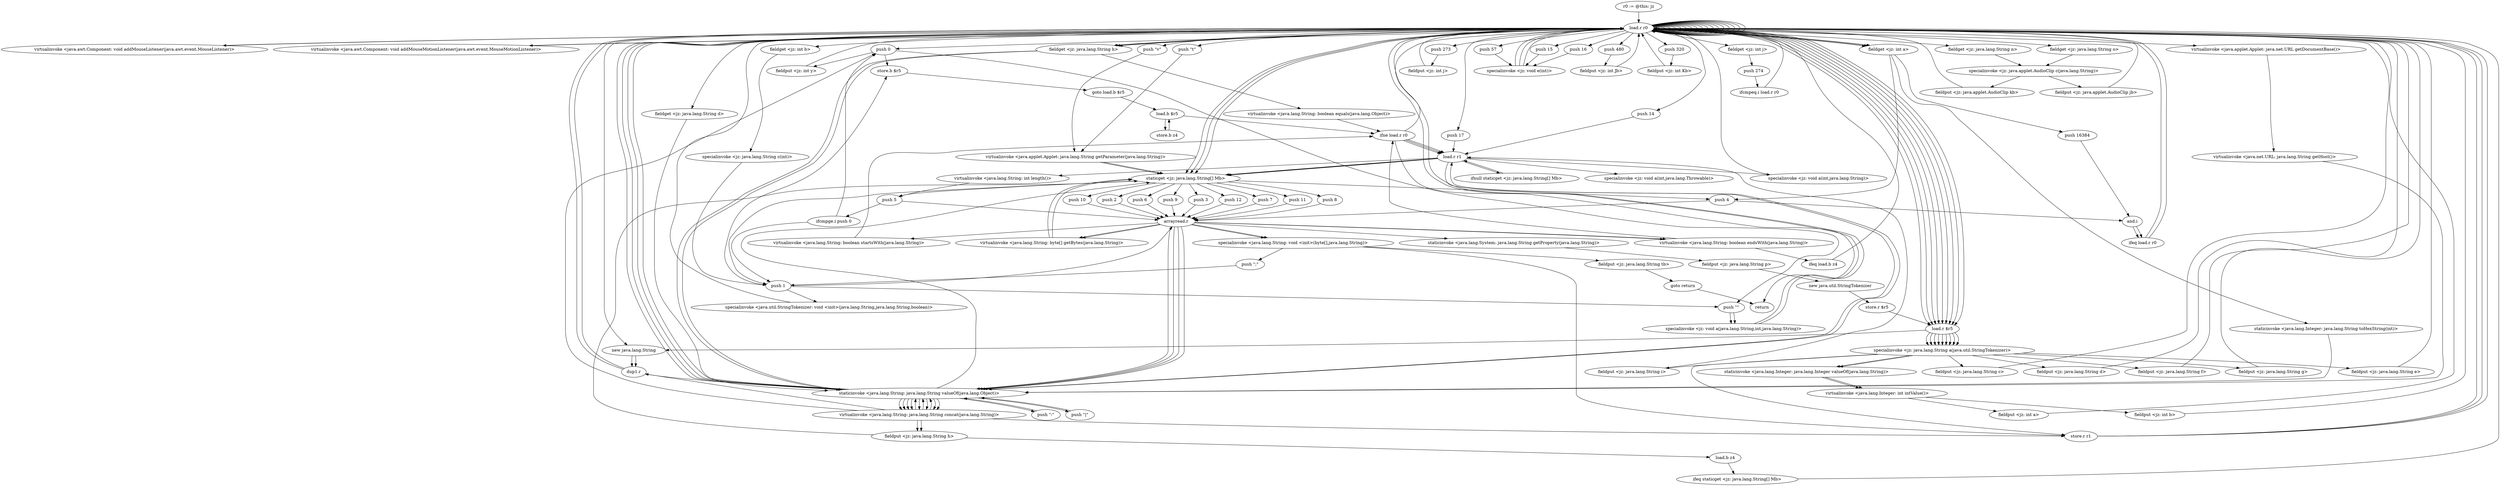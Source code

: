 digraph "" {
    "r0 := @this: jz"
    "load.r r0"
    "r0 := @this: jz"->"load.r r0";
    "load.r r0"->"load.r r0";
    "virtualinvoke <java.awt.Component: void addMouseListener(java.awt.event.MouseListener)>"
    "load.r r0"->"virtualinvoke <java.awt.Component: void addMouseListener(java.awt.event.MouseListener)>";
    "virtualinvoke <java.awt.Component: void addMouseListener(java.awt.event.MouseListener)>"->"load.r r0";
    "load.r r0"->"load.r r0";
    "virtualinvoke <java.awt.Component: void addMouseMotionListener(java.awt.event.MouseMotionListener)>"
    "load.r r0"->"virtualinvoke <java.awt.Component: void addMouseMotionListener(java.awt.event.MouseMotionListener)>";
    "virtualinvoke <java.awt.Component: void addMouseMotionListener(java.awt.event.MouseMotionListener)>"->"load.r r0";
    "push 0"
    "load.r r0"->"push 0";
    "fieldput <jz: int y>"
    "push 0"->"fieldput <jz: int y>";
    "fieldput <jz: int y>"->"load.r r0";
    "staticget <jz: java.lang.String[] Mb>"
    "load.r r0"->"staticget <jz: java.lang.String[] Mb>";
    "push 2"
    "staticget <jz: java.lang.String[] Mb>"->"push 2";
    "arrayread.r"
    "push 2"->"arrayread.r";
    "staticinvoke <java.lang.System: java.lang.String getProperty(java.lang.String)>"
    "arrayread.r"->"staticinvoke <java.lang.System: java.lang.String getProperty(java.lang.String)>";
    "fieldput <jz: java.lang.String p>"
    "staticinvoke <java.lang.System: java.lang.String getProperty(java.lang.String)>"->"fieldput <jz: java.lang.String p>";
    "new java.util.StringTokenizer"
    "fieldput <jz: java.lang.String p>"->"new java.util.StringTokenizer";
    "store.r $r5"
    "new java.util.StringTokenizer"->"store.r $r5";
    "load.r $r5"
    "store.r $r5"->"load.r $r5";
    "new java.lang.String"
    "load.r $r5"->"new java.lang.String";
    "dup1.r"
    "new java.lang.String"->"dup1.r";
    "dup1.r"->"load.r r0";
    "push \"v\""
    "load.r r0"->"push \"v\"";
    "virtualinvoke <java.applet.Applet: java.lang.String getParameter(java.lang.String)>"
    "push \"v\""->"virtualinvoke <java.applet.Applet: java.lang.String getParameter(java.lang.String)>";
    "virtualinvoke <java.applet.Applet: java.lang.String getParameter(java.lang.String)>"->"staticget <jz: java.lang.String[] Mb>";
    "push 8"
    "staticget <jz: java.lang.String[] Mb>"->"push 8";
    "push 8"->"arrayread.r";
    "virtualinvoke <java.lang.String: byte[] getBytes(java.lang.String)>"
    "arrayread.r"->"virtualinvoke <java.lang.String: byte[] getBytes(java.lang.String)>";
    "virtualinvoke <java.lang.String: byte[] getBytes(java.lang.String)>"->"staticget <jz: java.lang.String[] Mb>";
    "push 10"
    "staticget <jz: java.lang.String[] Mb>"->"push 10";
    "push 10"->"arrayread.r";
    "specialinvoke <java.lang.String: void <init>(byte[],java.lang.String)>"
    "arrayread.r"->"specialinvoke <java.lang.String: void <init>(byte[],java.lang.String)>";
    "push \";\""
    "specialinvoke <java.lang.String: void <init>(byte[],java.lang.String)>"->"push \";\"";
    "push 1"
    "push \";\""->"push 1";
    "specialinvoke <java.util.StringTokenizer: void <init>(java.lang.String,java.lang.String,boolean)>"
    "push 1"->"specialinvoke <java.util.StringTokenizer: void <init>(java.lang.String,java.lang.String,boolean)>";
    "specialinvoke <java.util.StringTokenizer: void <init>(java.lang.String,java.lang.String,boolean)>"->"load.r r0";
    "load.r r0"->"load.r r0";
    "load.r r0"->"load.r $r5";
    "specialinvoke <jz: java.lang.String a(java.util.StringTokenizer)>"
    "load.r $r5"->"specialinvoke <jz: java.lang.String a(java.util.StringTokenizer)>";
    "staticinvoke <java.lang.Integer: java.lang.Integer valueOf(java.lang.String)>"
    "specialinvoke <jz: java.lang.String a(java.util.StringTokenizer)>"->"staticinvoke <java.lang.Integer: java.lang.Integer valueOf(java.lang.String)>";
    "virtualinvoke <java.lang.Integer: int intValue()>"
    "staticinvoke <java.lang.Integer: java.lang.Integer valueOf(java.lang.String)>"->"virtualinvoke <java.lang.Integer: int intValue()>";
    "fieldput <jz: int a>"
    "virtualinvoke <java.lang.Integer: int intValue()>"->"fieldput <jz: int a>";
    "fieldput <jz: int a>"->"load.r r0";
    "load.r r0"->"load.r r0";
    "load.r r0"->"load.r $r5";
    "load.r $r5"->"specialinvoke <jz: java.lang.String a(java.util.StringTokenizer)>";
    "specialinvoke <jz: java.lang.String a(java.util.StringTokenizer)>"->"staticinvoke <java.lang.Integer: java.lang.Integer valueOf(java.lang.String)>";
    "staticinvoke <java.lang.Integer: java.lang.Integer valueOf(java.lang.String)>"->"virtualinvoke <java.lang.Integer: int intValue()>";
    "fieldput <jz: int b>"
    "virtualinvoke <java.lang.Integer: int intValue()>"->"fieldput <jz: int b>";
    "fieldput <jz: int b>"->"load.r r0";
    "load.r r0"->"load.r r0";
    "load.r r0"->"load.r $r5";
    "load.r $r5"->"specialinvoke <jz: java.lang.String a(java.util.StringTokenizer)>";
    "fieldput <jz: java.lang.String c>"
    "specialinvoke <jz: java.lang.String a(java.util.StringTokenizer)>"->"fieldput <jz: java.lang.String c>";
    "fieldput <jz: java.lang.String c>"->"load.r r0";
    "load.r r0"->"load.r r0";
    "load.r r0"->"load.r $r5";
    "load.r $r5"->"specialinvoke <jz: java.lang.String a(java.util.StringTokenizer)>";
    "fieldput <jz: java.lang.String d>"
    "specialinvoke <jz: java.lang.String a(java.util.StringTokenizer)>"->"fieldput <jz: java.lang.String d>";
    "fieldput <jz: java.lang.String d>"->"load.r r0";
    "load.r r0"->"load.r r0";
    "load.r r0"->"load.r $r5";
    "load.r $r5"->"specialinvoke <jz: java.lang.String a(java.util.StringTokenizer)>";
    "fieldput <jz: java.lang.String f>"
    "specialinvoke <jz: java.lang.String a(java.util.StringTokenizer)>"->"fieldput <jz: java.lang.String f>";
    "fieldput <jz: java.lang.String f>"->"load.r r0";
    "load.r r0"->"load.r r0";
    "load.r r0"->"load.r $r5";
    "load.r $r5"->"specialinvoke <jz: java.lang.String a(java.util.StringTokenizer)>";
    "fieldput <jz: java.lang.String g>"
    "specialinvoke <jz: java.lang.String a(java.util.StringTokenizer)>"->"fieldput <jz: java.lang.String g>";
    "fieldput <jz: java.lang.String g>"->"load.r r0";
    "load.r r0"->"load.r r0";
    "load.r r0"->"load.r $r5";
    "load.r $r5"->"specialinvoke <jz: java.lang.String a(java.util.StringTokenizer)>";
    "fieldput <jz: java.lang.String e>"
    "specialinvoke <jz: java.lang.String a(java.util.StringTokenizer)>"->"fieldput <jz: java.lang.String e>";
    "fieldput <jz: java.lang.String e>"->"load.r r0";
    "load.r r0"->"load.r $r5";
    "load.r $r5"->"specialinvoke <jz: java.lang.String a(java.util.StringTokenizer)>";
    "store.r r1"
    "specialinvoke <jz: java.lang.String a(java.util.StringTokenizer)>"->"store.r r1";
    "store.r r1"->"load.r r0";
    "load.r r0"->"load.r r0";
    "load.r r0"->"load.r $r5";
    "load.r $r5"->"specialinvoke <jz: java.lang.String a(java.util.StringTokenizer)>";
    "fieldput <jz: java.lang.String i>"
    "specialinvoke <jz: java.lang.String a(java.util.StringTokenizer)>"->"fieldput <jz: java.lang.String i>";
    "load.r r1"
    "fieldput <jz: java.lang.String i>"->"load.r r1";
    "ifnull staticget <jz: java.lang.String[] Mb>"
    "load.r r1"->"ifnull staticget <jz: java.lang.String[] Mb>";
    "ifnull staticget <jz: java.lang.String[] Mb>"->"load.r r1";
    "virtualinvoke <java.lang.String: int length()>"
    "load.r r1"->"virtualinvoke <java.lang.String: int length()>";
    "push 5"
    "virtualinvoke <java.lang.String: int length()>"->"push 5";
    "ifcmpge.i push 0"
    "push 5"->"ifcmpge.i push 0";
    "ifcmpge.i push 0"->"push 1";
    "store.b $r5"
    "push 1"->"store.b $r5";
    "goto load.b $r5"
    "store.b $r5"->"goto load.b $r5";
    "load.b $r5"
    "goto load.b $r5"->"load.b $r5";
    "store.b z4"
    "load.b $r5"->"store.b z4";
    "store.b z4"->"load.b $r5";
    "ifne load.r r0"
    "load.b $r5"->"ifne load.r r0";
    "ifne load.r r0"->"load.r r1";
    "load.r r1"->"staticget <jz: java.lang.String[] Mb>";
    "push 6"
    "staticget <jz: java.lang.String[] Mb>"->"push 6";
    "push 6"->"arrayread.r";
    "virtualinvoke <java.lang.String: boolean startsWith(java.lang.String)>"
    "arrayread.r"->"virtualinvoke <java.lang.String: boolean startsWith(java.lang.String)>";
    "virtualinvoke <java.lang.String: boolean startsWith(java.lang.String)>"->"ifne load.r r0";
    "ifne load.r r0"->"load.r r1";
    "load.r r1"->"staticget <jz: java.lang.String[] Mb>";
    "push 9"
    "staticget <jz: java.lang.String[] Mb>"->"push 9";
    "push 9"->"arrayread.r";
    "virtualinvoke <java.lang.String: boolean endsWith(java.lang.String)>"
    "arrayread.r"->"virtualinvoke <java.lang.String: boolean endsWith(java.lang.String)>";
    "virtualinvoke <java.lang.String: boolean endsWith(java.lang.String)>"->"ifne load.r r0";
    "ifne load.r r0"->"load.r r1";
    "load.r r1"->"staticget <jz: java.lang.String[] Mb>";
    "push 3"
    "staticget <jz: java.lang.String[] Mb>"->"push 3";
    "push 3"->"arrayread.r";
    "arrayread.r"->"virtualinvoke <java.lang.String: boolean endsWith(java.lang.String)>";
    "ifeq load.b z4"
    "virtualinvoke <java.lang.String: boolean endsWith(java.lang.String)>"->"ifeq load.b z4";
    "ifeq load.b z4"->"load.r r0";
    "load.r r0"->"staticget <jz: java.lang.String[] Mb>";
    "push 12"
    "staticget <jz: java.lang.String[] Mb>"->"push 12";
    "push 12"->"arrayread.r";
    "staticinvoke <java.lang.String: java.lang.String valueOf(java.lang.Object)>"
    "arrayread.r"->"staticinvoke <java.lang.String: java.lang.String valueOf(java.lang.Object)>";
    "staticinvoke <java.lang.String: java.lang.String valueOf(java.lang.Object)>"->"load.r r1";
    "load.r r1"->"staticinvoke <java.lang.String: java.lang.String valueOf(java.lang.Object)>";
    "virtualinvoke <java.lang.String: java.lang.String concat(java.lang.String)>"
    "staticinvoke <java.lang.String: java.lang.String valueOf(java.lang.Object)>"->"virtualinvoke <java.lang.String: java.lang.String concat(java.lang.String)>";
    "fieldput <jz: java.lang.String h>"
    "virtualinvoke <java.lang.String: java.lang.String concat(java.lang.String)>"->"fieldput <jz: java.lang.String h>";
    "load.b z4"
    "fieldput <jz: java.lang.String h>"->"load.b z4";
    "ifeq staticget <jz: java.lang.String[] Mb>"
    "load.b z4"->"ifeq staticget <jz: java.lang.String[] Mb>";
    "ifeq staticget <jz: java.lang.String[] Mb>"->"load.r r0";
    "load.r r0"->"load.r r0";
    "fieldget <jz: java.lang.String h>"
    "load.r r0"->"fieldget <jz: java.lang.String h>";
    "fieldget <jz: java.lang.String h>"->"staticinvoke <java.lang.String: java.lang.String valueOf(java.lang.Object)>";
    "staticinvoke <java.lang.String: java.lang.String valueOf(java.lang.Object)>"->"staticget <jz: java.lang.String[] Mb>";
    "push 4"
    "staticget <jz: java.lang.String[] Mb>"->"push 4";
    "push 4"->"arrayread.r";
    "arrayread.r"->"staticinvoke <java.lang.String: java.lang.String valueOf(java.lang.Object)>";
    "staticinvoke <java.lang.String: java.lang.String valueOf(java.lang.Object)>"->"virtualinvoke <java.lang.String: java.lang.String concat(java.lang.String)>";
    "virtualinvoke <java.lang.String: java.lang.String concat(java.lang.String)>"->"fieldput <jz: java.lang.String h>";
    "fieldput <jz: java.lang.String h>"->"staticget <jz: java.lang.String[] Mb>";
    "push 7"
    "staticget <jz: java.lang.String[] Mb>"->"push 7";
    "push 7"->"arrayread.r";
    "arrayread.r"->"staticinvoke <java.lang.String: java.lang.String valueOf(java.lang.Object)>";
    "staticinvoke <java.lang.String: java.lang.String valueOf(java.lang.Object)>"->"load.r r0";
    "virtualinvoke <java.applet.Applet: java.net.URL getDocumentBase()>"
    "load.r r0"->"virtualinvoke <java.applet.Applet: java.net.URL getDocumentBase()>";
    "virtualinvoke <java.net.URL: java.lang.String getHost()>"
    "virtualinvoke <java.applet.Applet: java.net.URL getDocumentBase()>"->"virtualinvoke <java.net.URL: java.lang.String getHost()>";
    "virtualinvoke <java.net.URL: java.lang.String getHost()>"->"staticinvoke <java.lang.String: java.lang.String valueOf(java.lang.Object)>";
    "staticinvoke <java.lang.String: java.lang.String valueOf(java.lang.Object)>"->"virtualinvoke <java.lang.String: java.lang.String concat(java.lang.String)>";
    "virtualinvoke <java.lang.String: java.lang.String concat(java.lang.String)>"->"dup1.r";
    "dup1.r"->"staticinvoke <java.lang.String: java.lang.String valueOf(java.lang.Object)>";
    "push \"|\""
    "staticinvoke <java.lang.String: java.lang.String valueOf(java.lang.Object)>"->"push \"|\"";
    "push \"|\""->"staticinvoke <java.lang.String: java.lang.String valueOf(java.lang.Object)>";
    "staticinvoke <java.lang.String: java.lang.String valueOf(java.lang.Object)>"->"virtualinvoke <java.lang.String: java.lang.String concat(java.lang.String)>";
    "virtualinvoke <java.lang.String: java.lang.String concat(java.lang.String)>"->"staticinvoke <java.lang.String: java.lang.String valueOf(java.lang.Object)>";
    "staticinvoke <java.lang.String: java.lang.String valueOf(java.lang.Object)>"->"load.r r0";
    "load.r r0"->"fieldget <jz: java.lang.String h>";
    "fieldget <jz: java.lang.String h>"->"staticinvoke <java.lang.String: java.lang.String valueOf(java.lang.Object)>";
    "staticinvoke <java.lang.String: java.lang.String valueOf(java.lang.Object)>"->"virtualinvoke <java.lang.String: java.lang.String concat(java.lang.String)>";
    "virtualinvoke <java.lang.String: java.lang.String concat(java.lang.String)>"->"staticinvoke <java.lang.String: java.lang.String valueOf(java.lang.Object)>";
    "push \":\""
    "staticinvoke <java.lang.String: java.lang.String valueOf(java.lang.Object)>"->"push \":\"";
    "push \":\""->"staticinvoke <java.lang.String: java.lang.String valueOf(java.lang.Object)>";
    "staticinvoke <java.lang.String: java.lang.String valueOf(java.lang.Object)>"->"virtualinvoke <java.lang.String: java.lang.String concat(java.lang.String)>";
    "virtualinvoke <java.lang.String: java.lang.String concat(java.lang.String)>"->"staticinvoke <java.lang.String: java.lang.String valueOf(java.lang.Object)>";
    "staticinvoke <java.lang.String: java.lang.String valueOf(java.lang.Object)>"->"load.r r0";
    "fieldget <jz: int a>"
    "load.r r0"->"fieldget <jz: int a>";
    "staticinvoke <java.lang.Integer: java.lang.String toHexString(int)>"
    "fieldget <jz: int a>"->"staticinvoke <java.lang.Integer: java.lang.String toHexString(int)>";
    "staticinvoke <java.lang.Integer: java.lang.String toHexString(int)>"->"staticinvoke <java.lang.String: java.lang.String valueOf(java.lang.Object)>";
    "staticinvoke <java.lang.String: java.lang.String valueOf(java.lang.Object)>"->"virtualinvoke <java.lang.String: java.lang.String concat(java.lang.String)>";
    "virtualinvoke <java.lang.String: java.lang.String concat(java.lang.String)>"->"store.r r1";
    "store.r r1"->"load.r r0";
    "push 14"
    "load.r r0"->"push 14";
    "push 14"->"load.r r1";
    "specialinvoke <jz: void a(int,java.lang.String)>"
    "load.r r1"->"specialinvoke <jz: void a(int,java.lang.String)>";
    "specialinvoke <jz: void a(int,java.lang.String)>"->"load.r r0";
    "load.r r0"->"fieldget <jz: java.lang.String h>";
    "virtualinvoke <java.lang.String: boolean equals(java.lang.Object)>"
    "fieldget <jz: java.lang.String h>"->"virtualinvoke <java.lang.String: boolean equals(java.lang.Object)>";
    "virtualinvoke <java.lang.String: boolean equals(java.lang.Object)>"->"ifne load.r r0";
    "return"
    "ifne load.r r0"->"return";
    "ifne load.r r0"->"load.r r0";
    "load.r r0"->"staticget <jz: java.lang.String[] Mb>";
    "staticget <jz: java.lang.String[] Mb>"->"push 1";
    "push 1"->"arrayread.r";
    "arrayread.r"->"staticinvoke <java.lang.String: java.lang.String valueOf(java.lang.Object)>";
    "staticinvoke <java.lang.String: java.lang.String valueOf(java.lang.Object)>"->"load.r r0";
    "fieldget <jz: java.lang.String d>"
    "load.r r0"->"fieldget <jz: java.lang.String d>";
    "fieldget <jz: java.lang.String d>"->"staticinvoke <java.lang.String: java.lang.String valueOf(java.lang.Object)>";
    "staticinvoke <java.lang.String: java.lang.String valueOf(java.lang.Object)>"->"virtualinvoke <java.lang.String: java.lang.String concat(java.lang.String)>";
    "virtualinvoke <java.lang.String: java.lang.String concat(java.lang.String)>"->"push 0";
    "push \"\""
    "push 0"->"push \"\"";
    "specialinvoke <jz: void a(java.lang.String,int,java.lang.String)>"
    "push \"\""->"specialinvoke <jz: void a(java.lang.String,int,java.lang.String)>";
    "specialinvoke <jz: void a(java.lang.String,int,java.lang.String)>"->"load.r r0";
    "load.r r0"->"load.r r0";
    "load.r r0"->"load.r r0";
    "fieldget <jz: int b>"
    "load.r r0"->"fieldget <jz: int b>";
    "specialinvoke <jz: java.lang.String c(int)>"
    "fieldget <jz: int b>"->"specialinvoke <jz: java.lang.String c(int)>";
    "specialinvoke <jz: java.lang.String c(int)>"->"push 1";
    "push 1"->"push \"\"";
    "push \"\""->"specialinvoke <jz: void a(java.lang.String,int,java.lang.String)>";
    "specialinvoke <jz: void a(java.lang.String,int,java.lang.String)>"->"load.r r0";
    "fieldget <jz: int j>"
    "load.r r0"->"fieldget <jz: int j>";
    "push 274"
    "fieldget <jz: int j>"->"push 274";
    "ifcmpeq.i load.r r0"
    "push 274"->"ifcmpeq.i load.r r0";
    "ifcmpeq.i load.r r0"->"load.r r0";
    "push 273"
    "load.r r0"->"push 273";
    "fieldput <jz: int j>"
    "push 273"->"fieldput <jz: int j>";
    "fieldput <jz: int j>"->"load.r r0";
    "push 15"
    "load.r r0"->"push 15";
    "specialinvoke <jz: void e(int)>"
    "push 15"->"specialinvoke <jz: void e(int)>";
    "specialinvoke <jz: void e(int)>"->"load.r r0";
    "load.r r0"->"load.r r0";
    "load.r r0"->"load.r r0";
    "fieldget <jz: java.lang.String n>"
    "load.r r0"->"fieldget <jz: java.lang.String n>";
    "specialinvoke <jz: java.applet.AudioClip c(java.lang.String)>"
    "fieldget <jz: java.lang.String n>"->"specialinvoke <jz: java.applet.AudioClip c(java.lang.String)>";
    "fieldput <jz: java.applet.AudioClip kb>"
    "specialinvoke <jz: java.applet.AudioClip c(java.lang.String)>"->"fieldput <jz: java.applet.AudioClip kb>";
    "fieldput <jz: java.applet.AudioClip kb>"->"load.r r0";
    "push 16"
    "load.r r0"->"push 16";
    "push 16"->"specialinvoke <jz: void e(int)>";
    "specialinvoke <jz: void e(int)>"->"load.r r0";
    "load.r r0"->"fieldget <jz: int a>";
    "fieldget <jz: int a>"->"push 4";
    "and.i"
    "push 4"->"and.i";
    "ifeq load.r r0"
    "and.i"->"ifeq load.r r0";
    "ifeq load.r r0"->"load.r r0";
    "load.r r0"->"load.r r0";
    "load.r r0"->"load.r r0";
    "fieldget <jz: java.lang.String o>"
    "load.r r0"->"fieldget <jz: java.lang.String o>";
    "fieldget <jz: java.lang.String o>"->"specialinvoke <jz: java.applet.AudioClip c(java.lang.String)>";
    "fieldput <jz: java.applet.AudioClip jb>"
    "specialinvoke <jz: java.applet.AudioClip c(java.lang.String)>"->"fieldput <jz: java.applet.AudioClip jb>";
    "fieldput <jz: java.applet.AudioClip jb>"->"load.r r0";
    "push 57"
    "load.r r0"->"push 57";
    "push 57"->"specialinvoke <jz: void e(int)>";
    "specialinvoke <jz: void e(int)>"->"load.r r0";
    "load.r r0"->"fieldget <jz: int a>";
    "push 16384"
    "fieldget <jz: int a>"->"push 16384";
    "push 16384"->"and.i";
    "and.i"->"ifeq load.r r0";
    "ifeq load.r r0"->"load.r r0";
    "push 480"
    "load.r r0"->"push 480";
    "fieldput <jz: int Jb>"
    "push 480"->"fieldput <jz: int Jb>";
    "fieldput <jz: int Jb>"->"load.r r0";
    "push 320"
    "load.r r0"->"push 320";
    "fieldput <jz: int Kb>"
    "push 320"->"fieldput <jz: int Kb>";
    "fieldput <jz: int Kb>"->"load.r r0";
    "load.r r0"->"new java.lang.String";
    "new java.lang.String"->"dup1.r";
    "dup1.r"->"load.r r0";
    "push \"t\""
    "load.r r0"->"push \"t\"";
    "push \"t\""->"virtualinvoke <java.applet.Applet: java.lang.String getParameter(java.lang.String)>";
    "virtualinvoke <java.applet.Applet: java.lang.String getParameter(java.lang.String)>"->"staticget <jz: java.lang.String[] Mb>";
    "staticget <jz: java.lang.String[] Mb>"->"push 5";
    "push 5"->"arrayread.r";
    "arrayread.r"->"virtualinvoke <java.lang.String: byte[] getBytes(java.lang.String)>";
    "virtualinvoke <java.lang.String: byte[] getBytes(java.lang.String)>"->"staticget <jz: java.lang.String[] Mb>";
    "push 11"
    "staticget <jz: java.lang.String[] Mb>"->"push 11";
    "push 11"->"arrayread.r";
    "arrayread.r"->"specialinvoke <java.lang.String: void <init>(byte[],java.lang.String)>";
    "fieldput <jz: java.lang.String tb>"
    "specialinvoke <java.lang.String: void <init>(byte[],java.lang.String)>"->"fieldput <jz: java.lang.String tb>";
    "goto return"
    "fieldput <jz: java.lang.String tb>"->"goto return";
    "goto return"->"return";
    "specialinvoke <java.lang.String: void <init>(byte[],java.lang.String)>"->"store.r r1";
    "store.r r1"->"load.r r0";
    "push 17"
    "load.r r0"->"push 17";
    "push 17"->"load.r r1";
    "specialinvoke <jz: void a(int,java.lang.Throwable)>"
    "load.r r1"->"specialinvoke <jz: void a(int,java.lang.Throwable)>";
    "ifcmpge.i push 0"->"push 0";
    "push 0"->"store.b $r5";
}
